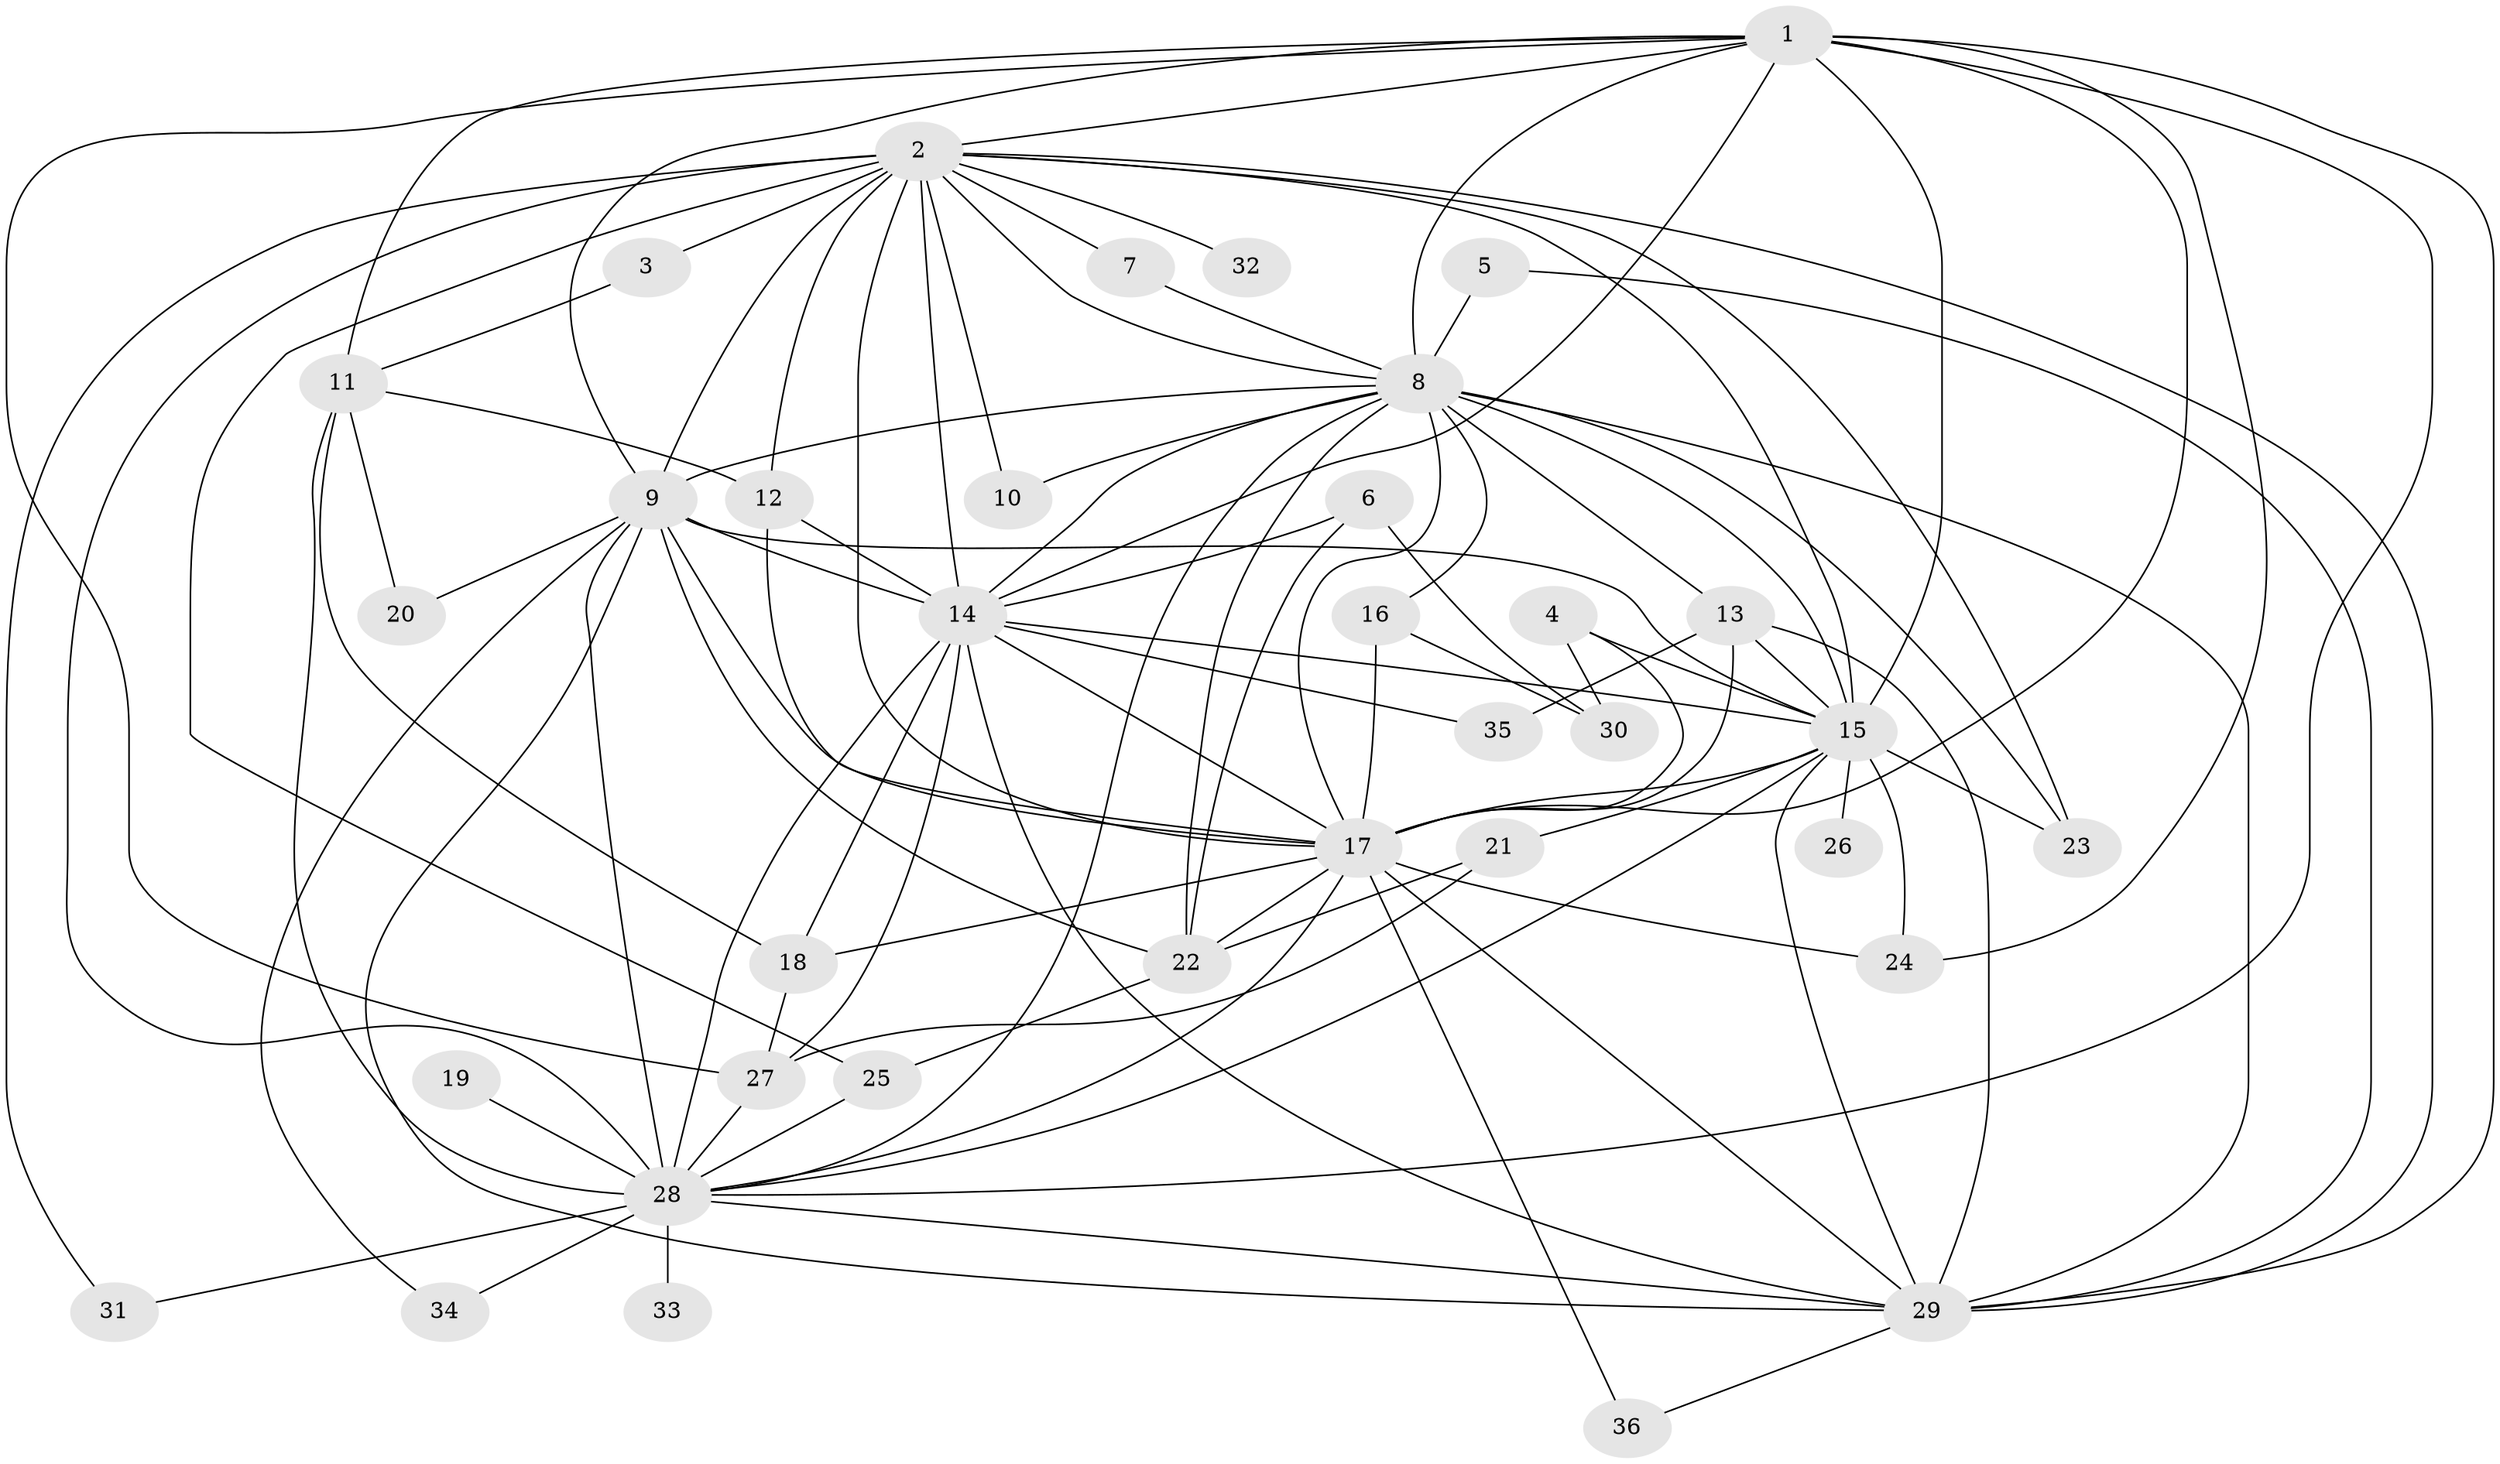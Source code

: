 // original degree distribution, {20: 0.027777777777777776, 15: 0.027777777777777776, 22: 0.027777777777777776, 17: 0.013888888888888888, 19: 0.027777777777777776, 13: 0.013888888888888888, 2: 0.6388888888888888, 4: 0.06944444444444445, 7: 0.013888888888888888, 8: 0.013888888888888888, 3: 0.1111111111111111, 5: 0.013888888888888888}
// Generated by graph-tools (version 1.1) at 2025/36/03/04/25 23:36:33]
// undirected, 36 vertices, 99 edges
graph export_dot {
  node [color=gray90,style=filled];
  1;
  2;
  3;
  4;
  5;
  6;
  7;
  8;
  9;
  10;
  11;
  12;
  13;
  14;
  15;
  16;
  17;
  18;
  19;
  20;
  21;
  22;
  23;
  24;
  25;
  26;
  27;
  28;
  29;
  30;
  31;
  32;
  33;
  34;
  35;
  36;
  1 -- 2 [weight=2.0];
  1 -- 8 [weight=3.0];
  1 -- 9 [weight=2.0];
  1 -- 11 [weight=2.0];
  1 -- 14 [weight=2.0];
  1 -- 15 [weight=3.0];
  1 -- 17 [weight=4.0];
  1 -- 24 [weight=1.0];
  1 -- 27 [weight=1.0];
  1 -- 28 [weight=2.0];
  1 -- 29 [weight=2.0];
  2 -- 3 [weight=1.0];
  2 -- 7 [weight=1.0];
  2 -- 8 [weight=1.0];
  2 -- 9 [weight=3.0];
  2 -- 10 [weight=1.0];
  2 -- 12 [weight=1.0];
  2 -- 14 [weight=1.0];
  2 -- 15 [weight=1.0];
  2 -- 17 [weight=1.0];
  2 -- 23 [weight=1.0];
  2 -- 25 [weight=1.0];
  2 -- 28 [weight=1.0];
  2 -- 29 [weight=1.0];
  2 -- 31 [weight=1.0];
  2 -- 32 [weight=1.0];
  3 -- 11 [weight=1.0];
  4 -- 15 [weight=1.0];
  4 -- 17 [weight=1.0];
  4 -- 30 [weight=1.0];
  5 -- 8 [weight=1.0];
  5 -- 29 [weight=1.0];
  6 -- 14 [weight=1.0];
  6 -- 22 [weight=1.0];
  6 -- 30 [weight=1.0];
  7 -- 8 [weight=1.0];
  8 -- 9 [weight=1.0];
  8 -- 10 [weight=1.0];
  8 -- 13 [weight=1.0];
  8 -- 14 [weight=1.0];
  8 -- 15 [weight=2.0];
  8 -- 16 [weight=1.0];
  8 -- 17 [weight=1.0];
  8 -- 22 [weight=1.0];
  8 -- 23 [weight=2.0];
  8 -- 28 [weight=1.0];
  8 -- 29 [weight=2.0];
  9 -- 14 [weight=2.0];
  9 -- 15 [weight=2.0];
  9 -- 17 [weight=2.0];
  9 -- 20 [weight=1.0];
  9 -- 22 [weight=2.0];
  9 -- 28 [weight=1.0];
  9 -- 29 [weight=2.0];
  9 -- 34 [weight=1.0];
  11 -- 12 [weight=1.0];
  11 -- 18 [weight=1.0];
  11 -- 20 [weight=1.0];
  11 -- 28 [weight=1.0];
  12 -- 14 [weight=1.0];
  12 -- 17 [weight=1.0];
  13 -- 15 [weight=1.0];
  13 -- 17 [weight=1.0];
  13 -- 29 [weight=1.0];
  13 -- 35 [weight=1.0];
  14 -- 15 [weight=1.0];
  14 -- 17 [weight=1.0];
  14 -- 18 [weight=1.0];
  14 -- 27 [weight=1.0];
  14 -- 28 [weight=4.0];
  14 -- 29 [weight=1.0];
  14 -- 35 [weight=1.0];
  15 -- 17 [weight=1.0];
  15 -- 21 [weight=1.0];
  15 -- 23 [weight=1.0];
  15 -- 24 [weight=1.0];
  15 -- 26 [weight=1.0];
  15 -- 28 [weight=1.0];
  15 -- 29 [weight=1.0];
  16 -- 17 [weight=1.0];
  16 -- 30 [weight=1.0];
  17 -- 18 [weight=1.0];
  17 -- 22 [weight=1.0];
  17 -- 24 [weight=1.0];
  17 -- 28 [weight=2.0];
  17 -- 29 [weight=2.0];
  17 -- 36 [weight=1.0];
  18 -- 27 [weight=1.0];
  19 -- 28 [weight=1.0];
  21 -- 22 [weight=2.0];
  21 -- 27 [weight=1.0];
  22 -- 25 [weight=1.0];
  25 -- 28 [weight=1.0];
  27 -- 28 [weight=1.0];
  28 -- 29 [weight=1.0];
  28 -- 31 [weight=1.0];
  28 -- 33 [weight=1.0];
  28 -- 34 [weight=1.0];
  29 -- 36 [weight=1.0];
}
